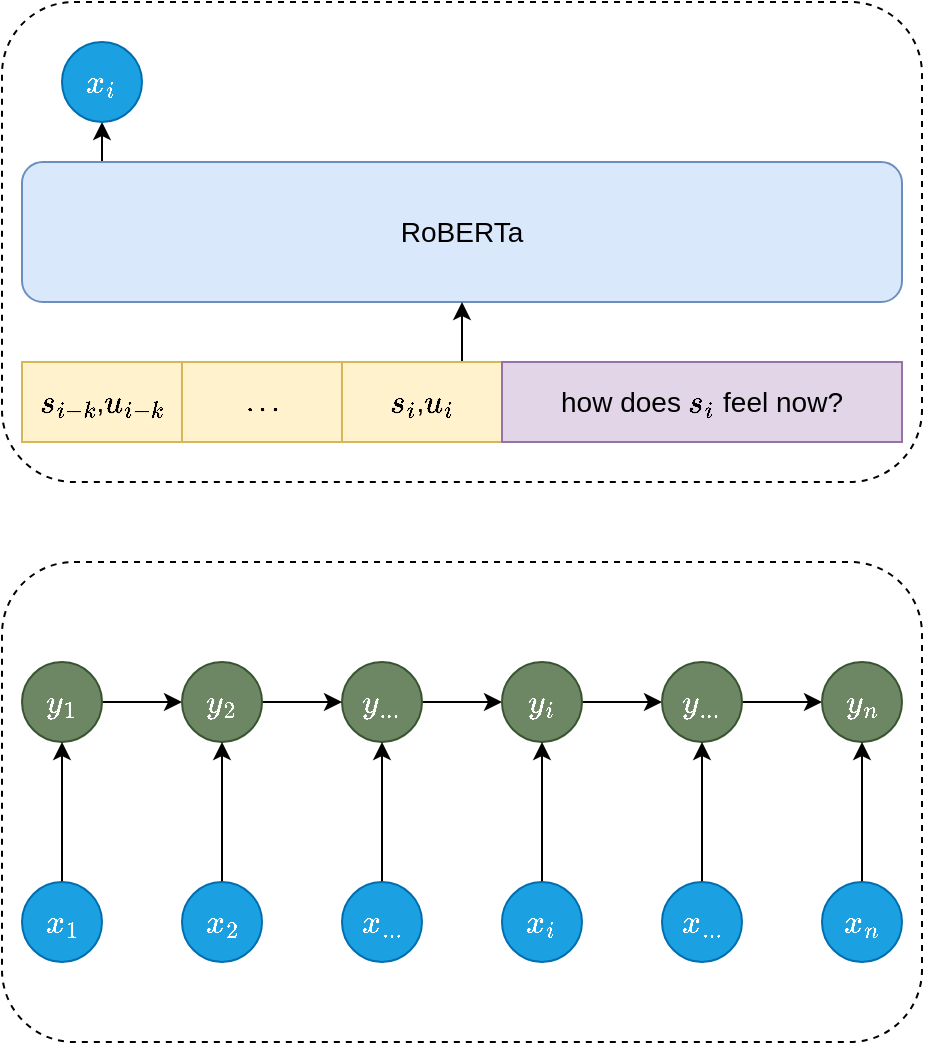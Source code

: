 <mxfile version="14.9.8" type="github">
  <diagram id="aTUWieN06N_suoqSjvtF" name="Page-1">
    <mxGraphModel dx="2066" dy="1129" grid="1" gridSize="10" guides="1" tooltips="1" connect="1" arrows="1" fold="1" page="1" pageScale="1" pageWidth="827" pageHeight="1169" math="1" shadow="0">
      <root>
        <mxCell id="0" />
        <mxCell id="1" parent="0" />
        <mxCell id="rgQGkmDwn6sXFbKnUJ9g-49" value="" style="rounded=1;whiteSpace=wrap;html=1;glass=0;shadow=0;sketch=0;dashed=1;fillColor=none;" vertex="1" parent="1">
          <mxGeometry x="30" y="180" width="460" height="240" as="geometry" />
        </mxCell>
        <mxCell id="rgQGkmDwn6sXFbKnUJ9g-50" value="" style="rounded=1;whiteSpace=wrap;html=1;fillColor=none;dashed=1;" vertex="1" parent="1">
          <mxGeometry x="30" y="460" width="460" height="240" as="geometry" />
        </mxCell>
        <mxCell id="rgQGkmDwn6sXFbKnUJ9g-9" style="edgeStyle=orthogonalEdgeStyle;rounded=0;orthogonalLoop=1;jettySize=auto;html=1;entryX=0.5;entryY=1;entryDx=0;entryDy=0;" edge="1" parent="1">
          <mxGeometry relative="1" as="geometry">
            <mxPoint x="80" y="260" as="sourcePoint" />
            <mxPoint x="80" y="240" as="targetPoint" />
          </mxGeometry>
        </mxCell>
        <mxCell id="rgQGkmDwn6sXFbKnUJ9g-1" value="&lt;font style=&quot;font-size: 14px&quot;&gt;RoBERTa&lt;/font&gt;" style="rounded=1;whiteSpace=wrap;html=1;fillColor=#dae8fc;strokeColor=#6c8ebf;" vertex="1" parent="1">
          <mxGeometry x="40" y="260" width="440" height="70" as="geometry" />
        </mxCell>
        <mxCell id="rgQGkmDwn6sXFbKnUJ9g-2" value="&lt;font style=&quot;font-size: 14px&quot;&gt;\(s_{i-k}\),\(u_{i-k}\)&lt;/font&gt;" style="rounded=0;whiteSpace=wrap;html=1;fillColor=#fff2cc;strokeColor=#d6b656;" vertex="1" parent="1">
          <mxGeometry x="40" y="360" width="80" height="40" as="geometry" />
        </mxCell>
        <mxCell id="rgQGkmDwn6sXFbKnUJ9g-7" value="" style="edgeStyle=orthogonalEdgeStyle;rounded=0;orthogonalLoop=1;jettySize=auto;html=1;exitX=0.75;exitY=0;exitDx=0;exitDy=0;" edge="1" parent="1" source="rgQGkmDwn6sXFbKnUJ9g-4" target="rgQGkmDwn6sXFbKnUJ9g-1">
          <mxGeometry relative="1" as="geometry" />
        </mxCell>
        <mxCell id="rgQGkmDwn6sXFbKnUJ9g-4" value="&lt;font style=&quot;font-size: 14px&quot;&gt;\(s_{i}\),\(u_{i}\)&lt;/font&gt;" style="rounded=0;whiteSpace=wrap;html=1;fillColor=#fff2cc;strokeColor=#d6b656;" vertex="1" parent="1">
          <mxGeometry x="200" y="360" width="80" height="40" as="geometry" />
        </mxCell>
        <mxCell id="rgQGkmDwn6sXFbKnUJ9g-5" value="\(...\)" style="rounded=0;whiteSpace=wrap;html=1;fillColor=#fff2cc;strokeColor=#d6b656;" vertex="1" parent="1">
          <mxGeometry x="120" y="360" width="80" height="40" as="geometry" />
        </mxCell>
        <mxCell id="rgQGkmDwn6sXFbKnUJ9g-6" value="&lt;font style=&quot;font-size: 14px&quot;&gt;how does \(s_i\) feel now?&lt;/font&gt;" style="rounded=0;whiteSpace=wrap;html=1;fillColor=#e1d5e7;strokeColor=#9673a6;" vertex="1" parent="1">
          <mxGeometry x="280" y="360" width="200" height="40" as="geometry" />
        </mxCell>
        <mxCell id="rgQGkmDwn6sXFbKnUJ9g-77" style="edgeStyle=orthogonalEdgeStyle;rounded=0;orthogonalLoop=1;jettySize=auto;html=1;entryX=0;entryY=0.5;entryDx=0;entryDy=0;" edge="1" parent="1" source="rgQGkmDwn6sXFbKnUJ9g-19" target="rgQGkmDwn6sXFbKnUJ9g-24">
          <mxGeometry relative="1" as="geometry" />
        </mxCell>
        <mxCell id="rgQGkmDwn6sXFbKnUJ9g-19" value="&lt;font style=&quot;font-size: 14px&quot;&gt;\(y_1\)&lt;/font&gt;" style="ellipse;whiteSpace=wrap;html=1;aspect=fixed;fillColor=#6d8764;strokeColor=#3A5431;fontColor=#ffffff;" vertex="1" parent="1">
          <mxGeometry x="40" y="510" width="40" height="40" as="geometry" />
        </mxCell>
        <mxCell id="rgQGkmDwn6sXFbKnUJ9g-79" style="edgeStyle=orthogonalEdgeStyle;rounded=0;orthogonalLoop=1;jettySize=auto;html=1;entryX=0;entryY=0.5;entryDx=0;entryDy=0;" edge="1" parent="1" source="rgQGkmDwn6sXFbKnUJ9g-20" target="rgQGkmDwn6sXFbKnUJ9g-21">
          <mxGeometry relative="1" as="geometry" />
        </mxCell>
        <mxCell id="rgQGkmDwn6sXFbKnUJ9g-20" value="&lt;font style=&quot;font-size: 14px&quot;&gt;\(y_{...}\)&lt;/font&gt;" style="ellipse;whiteSpace=wrap;html=1;aspect=fixed;fillColor=#6d8764;strokeColor=#3A5431;fontColor=#ffffff;" vertex="1" parent="1">
          <mxGeometry x="200" y="510" width="40" height="40" as="geometry" />
        </mxCell>
        <mxCell id="rgQGkmDwn6sXFbKnUJ9g-80" style="edgeStyle=orthogonalEdgeStyle;rounded=0;orthogonalLoop=1;jettySize=auto;html=1;entryX=0;entryY=0.5;entryDx=0;entryDy=0;" edge="1" parent="1" source="rgQGkmDwn6sXFbKnUJ9g-21" target="rgQGkmDwn6sXFbKnUJ9g-22">
          <mxGeometry relative="1" as="geometry" />
        </mxCell>
        <mxCell id="rgQGkmDwn6sXFbKnUJ9g-21" value="&lt;font style=&quot;font-size: 14px&quot;&gt;\(y_i\)&lt;/font&gt;" style="ellipse;whiteSpace=wrap;html=1;aspect=fixed;fontStyle=1;fillColor=#6d8764;strokeColor=#3A5431;fontColor=#ffffff;" vertex="1" parent="1">
          <mxGeometry x="280" y="510" width="40" height="40" as="geometry" />
        </mxCell>
        <mxCell id="rgQGkmDwn6sXFbKnUJ9g-81" style="edgeStyle=orthogonalEdgeStyle;rounded=0;orthogonalLoop=1;jettySize=auto;html=1;" edge="1" parent="1" source="rgQGkmDwn6sXFbKnUJ9g-22" target="rgQGkmDwn6sXFbKnUJ9g-23">
          <mxGeometry relative="1" as="geometry" />
        </mxCell>
        <mxCell id="rgQGkmDwn6sXFbKnUJ9g-22" value="&lt;font style=&quot;font-size: 14px&quot;&gt;\(y_{...}\)&lt;/font&gt;" style="ellipse;whiteSpace=wrap;html=1;aspect=fixed;fillColor=#6d8764;strokeColor=#3A5431;fontColor=#ffffff;" vertex="1" parent="1">
          <mxGeometry x="360" y="510" width="40" height="40" as="geometry" />
        </mxCell>
        <mxCell id="rgQGkmDwn6sXFbKnUJ9g-23" value="&lt;font style=&quot;font-size: 14px&quot;&gt;\(y_n\)&lt;/font&gt;" style="ellipse;whiteSpace=wrap;html=1;aspect=fixed;fillColor=#6d8764;strokeColor=#3A5431;fontColor=#ffffff;" vertex="1" parent="1">
          <mxGeometry x="440" y="510" width="40" height="40" as="geometry" />
        </mxCell>
        <mxCell id="rgQGkmDwn6sXFbKnUJ9g-78" style="edgeStyle=orthogonalEdgeStyle;rounded=0;orthogonalLoop=1;jettySize=auto;html=1;entryX=0;entryY=0.5;entryDx=0;entryDy=0;" edge="1" parent="1" source="rgQGkmDwn6sXFbKnUJ9g-24" target="rgQGkmDwn6sXFbKnUJ9g-20">
          <mxGeometry relative="1" as="geometry" />
        </mxCell>
        <mxCell id="rgQGkmDwn6sXFbKnUJ9g-24" value="&lt;font style=&quot;font-size: 14px&quot;&gt;\(y_2\)&lt;/font&gt;" style="ellipse;whiteSpace=wrap;html=1;aspect=fixed;fillColor=#6d8764;strokeColor=#3A5431;fontColor=#ffffff;" vertex="1" parent="1">
          <mxGeometry x="120" y="510" width="40" height="40" as="geometry" />
        </mxCell>
        <mxCell id="rgQGkmDwn6sXFbKnUJ9g-71" style="edgeStyle=orthogonalEdgeStyle;rounded=0;orthogonalLoop=1;jettySize=auto;html=1;entryX=0.5;entryY=1;entryDx=0;entryDy=0;" edge="1" parent="1" source="rgQGkmDwn6sXFbKnUJ9g-31" target="rgQGkmDwn6sXFbKnUJ9g-19">
          <mxGeometry relative="1" as="geometry" />
        </mxCell>
        <mxCell id="rgQGkmDwn6sXFbKnUJ9g-31" value="&lt;font style=&quot;font-size: 14px&quot;&gt;\(x_1\)&lt;/font&gt;" style="ellipse;whiteSpace=wrap;html=1;aspect=fixed;fillColor=#1ba1e2;strokeColor=#006EAF;fontColor=#ffffff;" vertex="1" parent="1">
          <mxGeometry x="40" y="620" width="40" height="40" as="geometry" />
        </mxCell>
        <mxCell id="rgQGkmDwn6sXFbKnUJ9g-73" style="edgeStyle=orthogonalEdgeStyle;rounded=0;orthogonalLoop=1;jettySize=auto;html=1;" edge="1" parent="1" source="rgQGkmDwn6sXFbKnUJ9g-32" target="rgQGkmDwn6sXFbKnUJ9g-20">
          <mxGeometry relative="1" as="geometry" />
        </mxCell>
        <mxCell id="rgQGkmDwn6sXFbKnUJ9g-32" value="&lt;font style=&quot;font-size: 14px&quot;&gt;\(x_{...}\)&lt;/font&gt;" style="ellipse;whiteSpace=wrap;html=1;aspect=fixed;fillColor=#1ba1e2;strokeColor=#006EAF;fontColor=#ffffff;" vertex="1" parent="1">
          <mxGeometry x="200" y="620" width="40" height="40" as="geometry" />
        </mxCell>
        <mxCell id="rgQGkmDwn6sXFbKnUJ9g-74" style="edgeStyle=orthogonalEdgeStyle;rounded=0;orthogonalLoop=1;jettySize=auto;html=1;entryX=0.5;entryY=1;entryDx=0;entryDy=0;" edge="1" parent="1" source="rgQGkmDwn6sXFbKnUJ9g-33" target="rgQGkmDwn6sXFbKnUJ9g-21">
          <mxGeometry relative="1" as="geometry" />
        </mxCell>
        <mxCell id="rgQGkmDwn6sXFbKnUJ9g-33" value="&lt;font style=&quot;font-size: 14px&quot;&gt;\(x_i\)&lt;/font&gt;" style="ellipse;whiteSpace=wrap;html=1;aspect=fixed;fontStyle=1;fillColor=#1ba1e2;strokeColor=#006EAF;fontColor=#ffffff;" vertex="1" parent="1">
          <mxGeometry x="280" y="620" width="40" height="40" as="geometry" />
        </mxCell>
        <mxCell id="rgQGkmDwn6sXFbKnUJ9g-75" style="edgeStyle=orthogonalEdgeStyle;rounded=0;orthogonalLoop=1;jettySize=auto;html=1;entryX=0.5;entryY=1;entryDx=0;entryDy=0;" edge="1" parent="1" source="rgQGkmDwn6sXFbKnUJ9g-34" target="rgQGkmDwn6sXFbKnUJ9g-22">
          <mxGeometry relative="1" as="geometry" />
        </mxCell>
        <mxCell id="rgQGkmDwn6sXFbKnUJ9g-34" value="&lt;font style=&quot;font-size: 14px&quot;&gt;\(x_{...}\)&lt;/font&gt;" style="ellipse;whiteSpace=wrap;html=1;aspect=fixed;fillColor=#1ba1e2;strokeColor=#006EAF;fontColor=#ffffff;" vertex="1" parent="1">
          <mxGeometry x="360" y="620" width="40" height="40" as="geometry" />
        </mxCell>
        <mxCell id="rgQGkmDwn6sXFbKnUJ9g-76" style="edgeStyle=orthogonalEdgeStyle;rounded=0;orthogonalLoop=1;jettySize=auto;html=1;entryX=0.5;entryY=1;entryDx=0;entryDy=0;" edge="1" parent="1" source="rgQGkmDwn6sXFbKnUJ9g-35" target="rgQGkmDwn6sXFbKnUJ9g-23">
          <mxGeometry relative="1" as="geometry" />
        </mxCell>
        <mxCell id="rgQGkmDwn6sXFbKnUJ9g-35" value="&lt;font style=&quot;font-size: 14px&quot;&gt;\(x_n\)&lt;/font&gt;" style="ellipse;whiteSpace=wrap;html=1;aspect=fixed;fillColor=#1ba1e2;strokeColor=#006EAF;fontColor=#ffffff;" vertex="1" parent="1">
          <mxGeometry x="440" y="620" width="40" height="40" as="geometry" />
        </mxCell>
        <mxCell id="rgQGkmDwn6sXFbKnUJ9g-72" style="edgeStyle=orthogonalEdgeStyle;rounded=0;orthogonalLoop=1;jettySize=auto;html=1;entryX=0.5;entryY=1;entryDx=0;entryDy=0;" edge="1" parent="1" source="rgQGkmDwn6sXFbKnUJ9g-36" target="rgQGkmDwn6sXFbKnUJ9g-24">
          <mxGeometry relative="1" as="geometry" />
        </mxCell>
        <mxCell id="rgQGkmDwn6sXFbKnUJ9g-36" value="&lt;font style=&quot;font-size: 14px&quot;&gt;\(x_2\)&lt;/font&gt;" style="ellipse;whiteSpace=wrap;html=1;aspect=fixed;fillColor=#1ba1e2;strokeColor=#006EAF;fontColor=#ffffff;" vertex="1" parent="1">
          <mxGeometry x="120" y="620" width="40" height="40" as="geometry" />
        </mxCell>
        <mxCell id="rgQGkmDwn6sXFbKnUJ9g-48" value="&lt;font style=&quot;font-size: 14px&quot;&gt;\(x_i\)&lt;/font&gt;" style="ellipse;whiteSpace=wrap;html=1;aspect=fixed;fillColor=#1ba1e2;strokeColor=#006EAF;fontColor=#ffffff;" vertex="1" parent="1">
          <mxGeometry x="60" y="200" width="40" height="40" as="geometry" />
        </mxCell>
      </root>
    </mxGraphModel>
  </diagram>
</mxfile>
